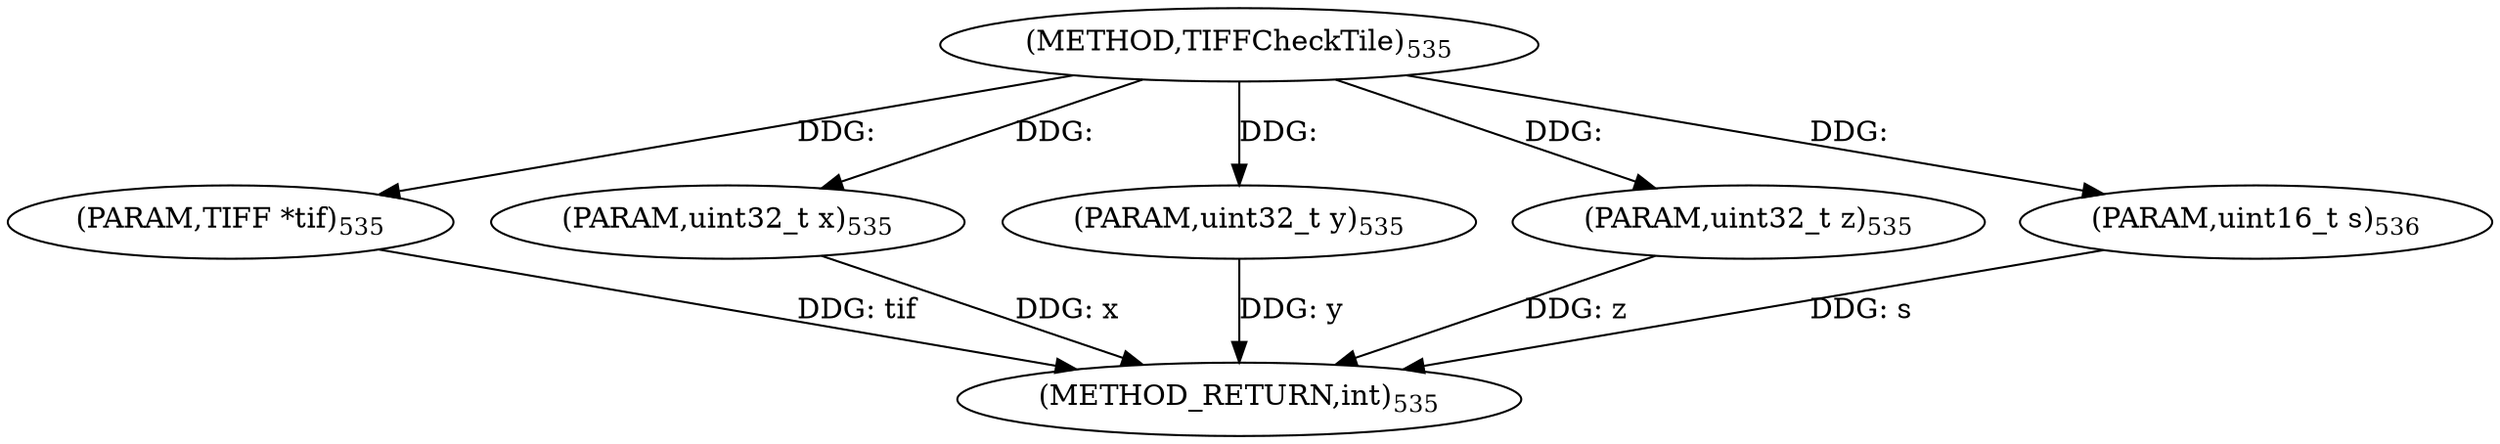 digraph "TIFFCheckTile" {  
"9091" [label = <(METHOD,TIFFCheckTile)<SUB>535</SUB>> ]
"9097" [label = <(METHOD_RETURN,int)<SUB>535</SUB>> ]
"9092" [label = <(PARAM,TIFF *tif)<SUB>535</SUB>> ]
"9093" [label = <(PARAM,uint32_t x)<SUB>535</SUB>> ]
"9094" [label = <(PARAM,uint32_t y)<SUB>535</SUB>> ]
"9095" [label = <(PARAM,uint32_t z)<SUB>535</SUB>> ]
"9096" [label = <(PARAM,uint16_t s)<SUB>536</SUB>> ]
  "9092" -> "9097"  [ label = "DDG: tif"] 
  "9093" -> "9097"  [ label = "DDG: x"] 
  "9094" -> "9097"  [ label = "DDG: y"] 
  "9095" -> "9097"  [ label = "DDG: z"] 
  "9096" -> "9097"  [ label = "DDG: s"] 
  "9091" -> "9092"  [ label = "DDG: "] 
  "9091" -> "9093"  [ label = "DDG: "] 
  "9091" -> "9094"  [ label = "DDG: "] 
  "9091" -> "9095"  [ label = "DDG: "] 
  "9091" -> "9096"  [ label = "DDG: "] 
}
